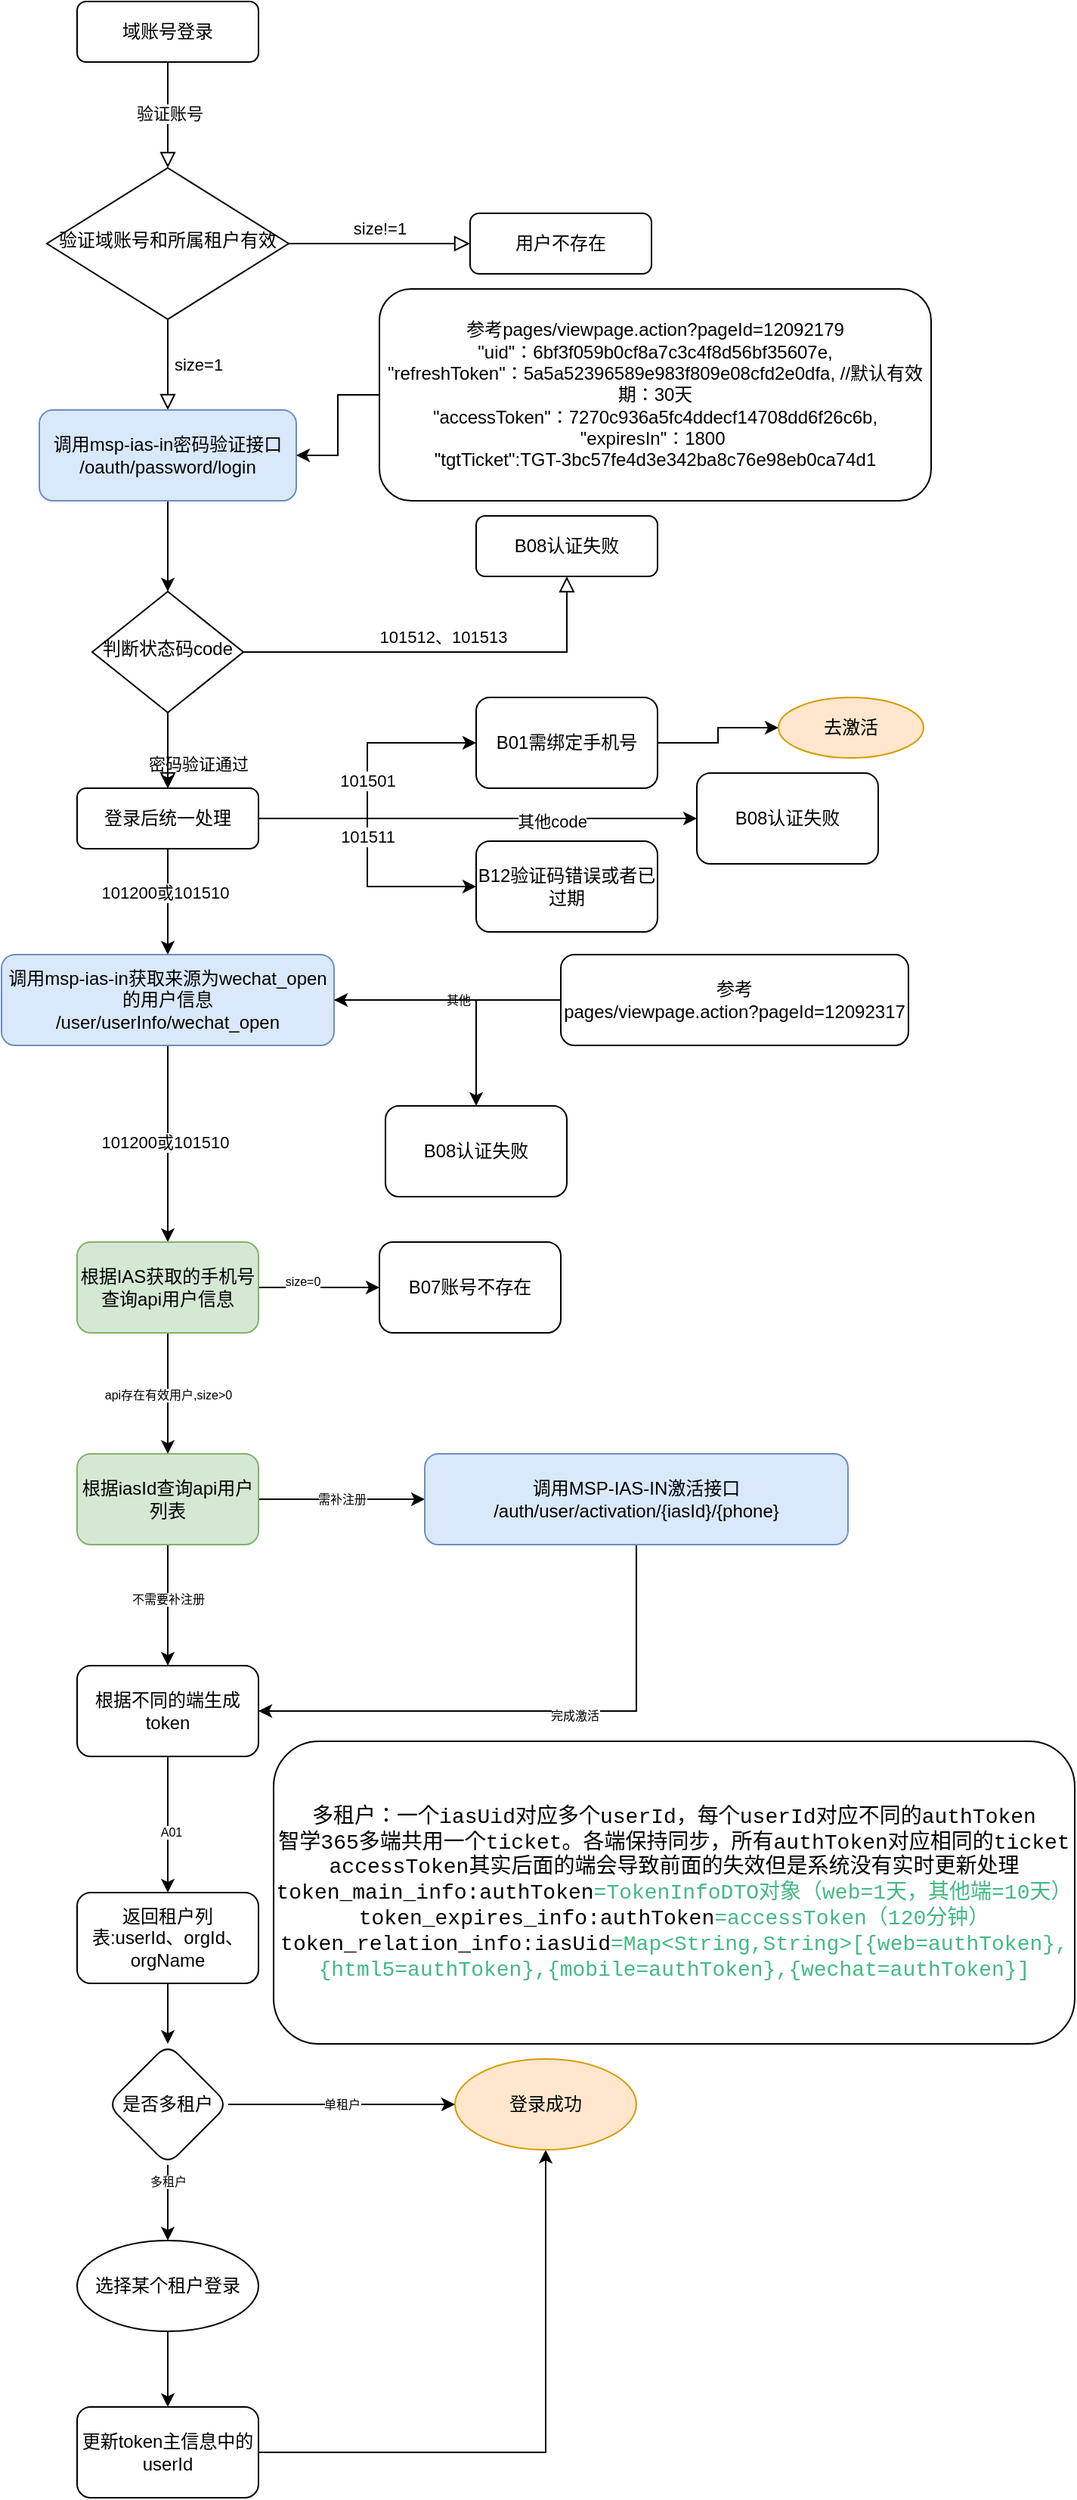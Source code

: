 <mxfile version="20.2.3" type="github">
  <diagram id="C5RBs43oDa-KdzZeNtuy" name="域账号登录流程">
    <mxGraphModel dx="1186" dy="739" grid="1" gridSize="10" guides="1" tooltips="1" connect="1" arrows="1" fold="1" page="1" pageScale="1" pageWidth="827" pageHeight="1169" math="0" shadow="0">
      <root>
        <mxCell id="WIyWlLk6GJQsqaUBKTNV-0" />
        <mxCell id="WIyWlLk6GJQsqaUBKTNV-1" parent="WIyWlLk6GJQsqaUBKTNV-0" />
        <mxCell id="WIyWlLk6GJQsqaUBKTNV-2" value="" style="rounded=0;html=1;jettySize=auto;orthogonalLoop=1;fontSize=11;endArrow=block;endFill=0;endSize=8;strokeWidth=1;shadow=0;labelBackgroundColor=none;edgeStyle=orthogonalEdgeStyle;" parent="WIyWlLk6GJQsqaUBKTNV-1" source="WIyWlLk6GJQsqaUBKTNV-3" target="WIyWlLk6GJQsqaUBKTNV-6" edge="1">
          <mxGeometry relative="1" as="geometry" />
        </mxCell>
        <mxCell id="Pwr3lfbOpaO_ZtEorQ9C-0" value="验证账号" style="edgeLabel;html=1;align=center;verticalAlign=middle;resizable=0;points=[];" vertex="1" connectable="0" parent="WIyWlLk6GJQsqaUBKTNV-2">
          <mxGeometry x="-0.029" y="1" relative="1" as="geometry">
            <mxPoint as="offset" />
          </mxGeometry>
        </mxCell>
        <mxCell id="WIyWlLk6GJQsqaUBKTNV-3" value="域账号登录" style="rounded=1;whiteSpace=wrap;html=1;fontSize=12;glass=0;strokeWidth=1;shadow=0;" parent="WIyWlLk6GJQsqaUBKTNV-1" vertex="1">
          <mxGeometry x="150" y="30" width="120" height="40" as="geometry" />
        </mxCell>
        <mxCell id="WIyWlLk6GJQsqaUBKTNV-4" value="size=1" style="rounded=0;html=1;jettySize=auto;orthogonalLoop=1;fontSize=11;endArrow=block;endFill=0;endSize=8;strokeWidth=1;shadow=0;labelBackgroundColor=none;edgeStyle=orthogonalEdgeStyle;entryX=0.5;entryY=0;entryDx=0;entryDy=0;" parent="WIyWlLk6GJQsqaUBKTNV-1" source="WIyWlLk6GJQsqaUBKTNV-6" target="Pwr3lfbOpaO_ZtEorQ9C-2" edge="1">
          <mxGeometry y="20" relative="1" as="geometry">
            <mxPoint as="offset" />
            <mxPoint x="200" y="340" as="targetPoint" />
          </mxGeometry>
        </mxCell>
        <mxCell id="WIyWlLk6GJQsqaUBKTNV-5" value="size!=1" style="edgeStyle=orthogonalEdgeStyle;rounded=0;html=1;jettySize=auto;orthogonalLoop=1;fontSize=11;endArrow=block;endFill=0;endSize=8;strokeWidth=1;shadow=0;labelBackgroundColor=none;" parent="WIyWlLk6GJQsqaUBKTNV-1" source="WIyWlLk6GJQsqaUBKTNV-6" target="WIyWlLk6GJQsqaUBKTNV-7" edge="1">
          <mxGeometry y="10" relative="1" as="geometry">
            <mxPoint as="offset" />
          </mxGeometry>
        </mxCell>
        <mxCell id="WIyWlLk6GJQsqaUBKTNV-6" value="验证域账号和所属租户有效" style="rhombus;whiteSpace=wrap;html=1;shadow=0;fontFamily=Helvetica;fontSize=12;align=center;strokeWidth=1;spacing=6;spacingTop=-4;" parent="WIyWlLk6GJQsqaUBKTNV-1" vertex="1">
          <mxGeometry x="130" y="140" width="160" height="100" as="geometry" />
        </mxCell>
        <mxCell id="WIyWlLk6GJQsqaUBKTNV-7" value="用户不存在" style="rounded=1;whiteSpace=wrap;html=1;fontSize=12;glass=0;strokeWidth=1;shadow=0;" parent="WIyWlLk6GJQsqaUBKTNV-1" vertex="1">
          <mxGeometry x="410" y="170" width="120" height="40" as="geometry" />
        </mxCell>
        <mxCell id="WIyWlLk6GJQsqaUBKTNV-8" value="密码验证通过" style="rounded=0;html=1;jettySize=auto;orthogonalLoop=1;fontSize=11;endArrow=block;endFill=0;endSize=8;strokeWidth=1;shadow=0;labelBackgroundColor=none;edgeStyle=orthogonalEdgeStyle;" parent="WIyWlLk6GJQsqaUBKTNV-1" source="WIyWlLk6GJQsqaUBKTNV-10" target="WIyWlLk6GJQsqaUBKTNV-11" edge="1">
          <mxGeometry x="0.333" y="20" relative="1" as="geometry">
            <mxPoint as="offset" />
          </mxGeometry>
        </mxCell>
        <mxCell id="WIyWlLk6GJQsqaUBKTNV-9" value="101512、101513" style="edgeStyle=orthogonalEdgeStyle;rounded=0;html=1;jettySize=auto;orthogonalLoop=1;fontSize=11;endArrow=block;endFill=0;endSize=8;strokeWidth=1;shadow=0;labelBackgroundColor=none;" parent="WIyWlLk6GJQsqaUBKTNV-1" source="WIyWlLk6GJQsqaUBKTNV-10" target="WIyWlLk6GJQsqaUBKTNV-12" edge="1">
          <mxGeometry y="10" relative="1" as="geometry">
            <mxPoint as="offset" />
          </mxGeometry>
        </mxCell>
        <mxCell id="4ldWUYvqaVlXKZqbolRm-0" value="" style="edgeStyle=orthogonalEdgeStyle;rounded=0;orthogonalLoop=1;jettySize=auto;html=1;" parent="WIyWlLk6GJQsqaUBKTNV-1" source="WIyWlLk6GJQsqaUBKTNV-10" target="WIyWlLk6GJQsqaUBKTNV-11" edge="1">
          <mxGeometry relative="1" as="geometry" />
        </mxCell>
        <mxCell id="WIyWlLk6GJQsqaUBKTNV-10" value="判断状态码code" style="rhombus;whiteSpace=wrap;html=1;shadow=0;fontFamily=Helvetica;fontSize=12;align=center;strokeWidth=1;spacing=6;spacingTop=-4;" parent="WIyWlLk6GJQsqaUBKTNV-1" vertex="1">
          <mxGeometry x="160" y="420" width="100" height="80" as="geometry" />
        </mxCell>
        <mxCell id="Pwr3lfbOpaO_ZtEorQ9C-6" value="101501" style="edgeStyle=orthogonalEdgeStyle;rounded=0;orthogonalLoop=1;jettySize=auto;html=1;" edge="1" parent="WIyWlLk6GJQsqaUBKTNV-1" source="WIyWlLk6GJQsqaUBKTNV-11" target="Pwr3lfbOpaO_ZtEorQ9C-5">
          <mxGeometry relative="1" as="geometry" />
        </mxCell>
        <mxCell id="Pwr3lfbOpaO_ZtEorQ9C-8" value="" style="edgeStyle=orthogonalEdgeStyle;rounded=0;orthogonalLoop=1;jettySize=auto;html=1;" edge="1" parent="WIyWlLk6GJQsqaUBKTNV-1" source="WIyWlLk6GJQsqaUBKTNV-11" target="Pwr3lfbOpaO_ZtEorQ9C-7">
          <mxGeometry relative="1" as="geometry" />
        </mxCell>
        <mxCell id="Pwr3lfbOpaO_ZtEorQ9C-9" value="101511" style="edgeLabel;html=1;align=center;verticalAlign=middle;resizable=0;points=[];" vertex="1" connectable="0" parent="Pwr3lfbOpaO_ZtEorQ9C-8">
          <mxGeometry x="-0.114" relative="1" as="geometry">
            <mxPoint as="offset" />
          </mxGeometry>
        </mxCell>
        <mxCell id="Pwr3lfbOpaO_ZtEorQ9C-11" value="" style="edgeStyle=orthogonalEdgeStyle;rounded=0;orthogonalLoop=1;jettySize=auto;html=1;" edge="1" parent="WIyWlLk6GJQsqaUBKTNV-1" source="WIyWlLk6GJQsqaUBKTNV-11" target="Pwr3lfbOpaO_ZtEorQ9C-10">
          <mxGeometry relative="1" as="geometry" />
        </mxCell>
        <mxCell id="Pwr3lfbOpaO_ZtEorQ9C-15" value="101200或101510" style="edgeLabel;html=1;align=center;verticalAlign=middle;resizable=0;points=[];" vertex="1" connectable="0" parent="Pwr3lfbOpaO_ZtEorQ9C-11">
          <mxGeometry x="-0.186" y="-2" relative="1" as="geometry">
            <mxPoint as="offset" />
          </mxGeometry>
        </mxCell>
        <mxCell id="Pwr3lfbOpaO_ZtEorQ9C-13" value="" style="edgeStyle=orthogonalEdgeStyle;rounded=0;orthogonalLoop=1;jettySize=auto;html=1;" edge="1" parent="WIyWlLk6GJQsqaUBKTNV-1" source="WIyWlLk6GJQsqaUBKTNV-11" target="Pwr3lfbOpaO_ZtEorQ9C-12">
          <mxGeometry relative="1" as="geometry" />
        </mxCell>
        <mxCell id="Pwr3lfbOpaO_ZtEorQ9C-14" value="其他code" style="edgeLabel;html=1;align=center;verticalAlign=middle;resizable=0;points=[];" vertex="1" connectable="0" parent="Pwr3lfbOpaO_ZtEorQ9C-13">
          <mxGeometry x="0.338" y="-1" relative="1" as="geometry">
            <mxPoint y="1" as="offset" />
          </mxGeometry>
        </mxCell>
        <mxCell id="WIyWlLk6GJQsqaUBKTNV-11" value="登录后统一处理" style="rounded=1;whiteSpace=wrap;html=1;fontSize=12;glass=0;strokeWidth=1;shadow=0;" parent="WIyWlLk6GJQsqaUBKTNV-1" vertex="1">
          <mxGeometry x="150" y="550" width="120" height="40" as="geometry" />
        </mxCell>
        <mxCell id="WIyWlLk6GJQsqaUBKTNV-12" value="B08认证失败" style="rounded=1;whiteSpace=wrap;html=1;fontSize=12;glass=0;strokeWidth=1;shadow=0;" parent="WIyWlLk6GJQsqaUBKTNV-1" vertex="1">
          <mxGeometry x="414" y="370" width="120" height="40" as="geometry" />
        </mxCell>
        <mxCell id="Pwr3lfbOpaO_ZtEorQ9C-3" value="" style="edgeStyle=orthogonalEdgeStyle;rounded=0;orthogonalLoop=1;jettySize=auto;html=1;" edge="1" parent="WIyWlLk6GJQsqaUBKTNV-1" source="Pwr3lfbOpaO_ZtEorQ9C-2" target="WIyWlLk6GJQsqaUBKTNV-10">
          <mxGeometry relative="1" as="geometry" />
        </mxCell>
        <mxCell id="Pwr3lfbOpaO_ZtEorQ9C-2" value="调用msp-ias-in密码验证接口&lt;br&gt;/oauth/password/login" style="rounded=1;whiteSpace=wrap;html=1;fillColor=#dae8fc;strokeColor=#6c8ebf;" vertex="1" parent="WIyWlLk6GJQsqaUBKTNV-1">
          <mxGeometry x="125" y="300" width="170" height="60" as="geometry" />
        </mxCell>
        <mxCell id="Pwr3lfbOpaO_ZtEorQ9C-43" value="" style="edgeStyle=orthogonalEdgeStyle;rounded=0;orthogonalLoop=1;jettySize=auto;html=1;fontSize=8;" edge="1" parent="WIyWlLk6GJQsqaUBKTNV-1" source="Pwr3lfbOpaO_ZtEorQ9C-5" target="Pwr3lfbOpaO_ZtEorQ9C-42">
          <mxGeometry relative="1" as="geometry" />
        </mxCell>
        <mxCell id="Pwr3lfbOpaO_ZtEorQ9C-5" value="B01需绑定手机号" style="whiteSpace=wrap;html=1;rounded=1;glass=0;strokeWidth=1;shadow=0;" vertex="1" parent="WIyWlLk6GJQsqaUBKTNV-1">
          <mxGeometry x="414" y="490" width="120" height="60" as="geometry" />
        </mxCell>
        <mxCell id="Pwr3lfbOpaO_ZtEorQ9C-7" value="B12验证码错误或者已过期" style="whiteSpace=wrap;html=1;rounded=1;glass=0;strokeWidth=1;shadow=0;" vertex="1" parent="WIyWlLk6GJQsqaUBKTNV-1">
          <mxGeometry x="414" y="585" width="120" height="60" as="geometry" />
        </mxCell>
        <mxCell id="Pwr3lfbOpaO_ZtEorQ9C-24" value="" style="edgeStyle=orthogonalEdgeStyle;rounded=0;orthogonalLoop=1;jettySize=auto;html=1;fontSize=8;" edge="1" parent="WIyWlLk6GJQsqaUBKTNV-1" source="Pwr3lfbOpaO_ZtEorQ9C-10" target="Pwr3lfbOpaO_ZtEorQ9C-23">
          <mxGeometry relative="1" as="geometry" />
        </mxCell>
        <mxCell id="Pwr3lfbOpaO_ZtEorQ9C-25" value="&lt;span style=&quot;font-size: 11px;&quot;&gt;101200或101510&lt;/span&gt;" style="edgeLabel;html=1;align=center;verticalAlign=middle;resizable=0;points=[];fontSize=8;" vertex="1" connectable="0" parent="Pwr3lfbOpaO_ZtEorQ9C-24">
          <mxGeometry x="-0.025" y="-2" relative="1" as="geometry">
            <mxPoint as="offset" />
          </mxGeometry>
        </mxCell>
        <mxCell id="Pwr3lfbOpaO_ZtEorQ9C-27" value="其他" style="edgeStyle=orthogonalEdgeStyle;rounded=0;orthogonalLoop=1;jettySize=auto;html=1;fontSize=8;" edge="1" parent="WIyWlLk6GJQsqaUBKTNV-1" source="Pwr3lfbOpaO_ZtEorQ9C-10" target="Pwr3lfbOpaO_ZtEorQ9C-26">
          <mxGeometry relative="1" as="geometry" />
        </mxCell>
        <mxCell id="Pwr3lfbOpaO_ZtEorQ9C-10" value="调用msp-ias-in获取来源为wechat_open的用户信息&lt;br&gt;/user/userInfo/wechat_open" style="whiteSpace=wrap;html=1;rounded=1;glass=0;strokeWidth=1;shadow=0;fillColor=#dae8fc;strokeColor=#6c8ebf;" vertex="1" parent="WIyWlLk6GJQsqaUBKTNV-1">
          <mxGeometry x="100" y="660" width="220" height="60" as="geometry" />
        </mxCell>
        <mxCell id="Pwr3lfbOpaO_ZtEorQ9C-12" value="B08认证失败" style="whiteSpace=wrap;html=1;rounded=1;glass=0;strokeWidth=1;shadow=0;" vertex="1" parent="WIyWlLk6GJQsqaUBKTNV-1">
          <mxGeometry x="560" y="540" width="120" height="60" as="geometry" />
        </mxCell>
        <mxCell id="Pwr3lfbOpaO_ZtEorQ9C-19" style="edgeStyle=orthogonalEdgeStyle;rounded=0;orthogonalLoop=1;jettySize=auto;html=1;entryX=1;entryY=0.5;entryDx=0;entryDy=0;fontSize=8;" edge="1" parent="WIyWlLk6GJQsqaUBKTNV-1" source="Pwr3lfbOpaO_ZtEorQ9C-16" target="Pwr3lfbOpaO_ZtEorQ9C-2">
          <mxGeometry relative="1" as="geometry" />
        </mxCell>
        <mxCell id="Pwr3lfbOpaO_ZtEorQ9C-16" value="&lt;div&gt;参考pages/viewpage.action?pageId=12092179&lt;/div&gt;&lt;div&gt;&quot;uid&quot;：6bf3f059b0cf8a7c3c4f8d56bf35607e,&lt;/div&gt;&lt;div&gt;&quot;refreshToken&quot;：5a5a52396589e983f809e08cfd2e0dfa, //默认有效期：30天&lt;/div&gt;&lt;div&gt;&quot;accessToken&quot;：7270c936a5fc4ddecf14708dd6f26c6b,&lt;/div&gt;&lt;div&gt;&quot;expiresIn&quot;：1800&amp;nbsp;&lt;/div&gt;&lt;div&gt;&quot;tgtTicket&quot;:TGT-3bc57fe4d3e342ba8c76e98eb0ca74d1&lt;/div&gt;" style="rounded=1;whiteSpace=wrap;html=1;" vertex="1" parent="WIyWlLk6GJQsqaUBKTNV-1">
          <mxGeometry x="350" y="220" width="365" height="140" as="geometry" />
        </mxCell>
        <mxCell id="Pwr3lfbOpaO_ZtEorQ9C-22" value="" style="edgeStyle=orthogonalEdgeStyle;rounded=0;orthogonalLoop=1;jettySize=auto;html=1;fontSize=8;" edge="1" parent="WIyWlLk6GJQsqaUBKTNV-1" source="Pwr3lfbOpaO_ZtEorQ9C-20" target="Pwr3lfbOpaO_ZtEorQ9C-10">
          <mxGeometry relative="1" as="geometry" />
        </mxCell>
        <mxCell id="Pwr3lfbOpaO_ZtEorQ9C-20" value="参考&lt;br&gt;pages/viewpage.action?pageId=12092317" style="whiteSpace=wrap;html=1;rounded=1;glass=0;strokeWidth=1;shadow=0;" vertex="1" parent="WIyWlLk6GJQsqaUBKTNV-1">
          <mxGeometry x="470" y="660" width="230" height="60" as="geometry" />
        </mxCell>
        <mxCell id="Pwr3lfbOpaO_ZtEorQ9C-29" value="" style="edgeStyle=orthogonalEdgeStyle;rounded=0;orthogonalLoop=1;jettySize=auto;html=1;fontSize=8;" edge="1" parent="WIyWlLk6GJQsqaUBKTNV-1" source="Pwr3lfbOpaO_ZtEorQ9C-23" target="Pwr3lfbOpaO_ZtEorQ9C-28">
          <mxGeometry relative="1" as="geometry" />
        </mxCell>
        <mxCell id="Pwr3lfbOpaO_ZtEorQ9C-30" value="size=0" style="edgeLabel;html=1;align=center;verticalAlign=middle;resizable=0;points=[];fontSize=8;" vertex="1" connectable="0" parent="Pwr3lfbOpaO_ZtEorQ9C-29">
          <mxGeometry x="-0.275" y="5" relative="1" as="geometry">
            <mxPoint y="1" as="offset" />
          </mxGeometry>
        </mxCell>
        <mxCell id="Pwr3lfbOpaO_ZtEorQ9C-34" value="" style="edgeStyle=orthogonalEdgeStyle;rounded=0;orthogonalLoop=1;jettySize=auto;html=1;fontSize=8;" edge="1" parent="WIyWlLk6GJQsqaUBKTNV-1" source="Pwr3lfbOpaO_ZtEorQ9C-23" target="Pwr3lfbOpaO_ZtEorQ9C-33">
          <mxGeometry relative="1" as="geometry" />
        </mxCell>
        <mxCell id="Pwr3lfbOpaO_ZtEorQ9C-35" value="api存在有效用户,size&amp;gt;0" style="edgeLabel;html=1;align=center;verticalAlign=middle;resizable=0;points=[];fontSize=8;" vertex="1" connectable="0" parent="Pwr3lfbOpaO_ZtEorQ9C-34">
          <mxGeometry x="0.013" relative="1" as="geometry">
            <mxPoint as="offset" />
          </mxGeometry>
        </mxCell>
        <mxCell id="Pwr3lfbOpaO_ZtEorQ9C-23" value="根据IAS获取的手机号&lt;br&gt;查询api用户信息" style="whiteSpace=wrap;html=1;rounded=1;glass=0;strokeWidth=1;shadow=0;fillColor=#d5e8d4;strokeColor=#82b366;" vertex="1" parent="WIyWlLk6GJQsqaUBKTNV-1">
          <mxGeometry x="150" y="850" width="120" height="60" as="geometry" />
        </mxCell>
        <mxCell id="Pwr3lfbOpaO_ZtEorQ9C-26" value="B08认证失败" style="whiteSpace=wrap;html=1;rounded=1;glass=0;strokeWidth=1;shadow=0;" vertex="1" parent="WIyWlLk6GJQsqaUBKTNV-1">
          <mxGeometry x="354" y="760" width="120" height="60" as="geometry" />
        </mxCell>
        <mxCell id="Pwr3lfbOpaO_ZtEorQ9C-28" value="B07账号不存在" style="whiteSpace=wrap;html=1;rounded=1;glass=0;strokeWidth=1;shadow=0;" vertex="1" parent="WIyWlLk6GJQsqaUBKTNV-1">
          <mxGeometry x="350" y="850" width="120" height="60" as="geometry" />
        </mxCell>
        <mxCell id="Pwr3lfbOpaO_ZtEorQ9C-37" value="" style="edgeStyle=orthogonalEdgeStyle;rounded=0;orthogonalLoop=1;jettySize=auto;html=1;fontSize=8;" edge="1" parent="WIyWlLk6GJQsqaUBKTNV-1" source="Pwr3lfbOpaO_ZtEorQ9C-33" target="Pwr3lfbOpaO_ZtEorQ9C-36">
          <mxGeometry relative="1" as="geometry" />
        </mxCell>
        <mxCell id="Pwr3lfbOpaO_ZtEorQ9C-38" value="不需要补注册" style="edgeLabel;html=1;align=center;verticalAlign=middle;resizable=0;points=[];fontSize=8;" vertex="1" connectable="0" parent="Pwr3lfbOpaO_ZtEorQ9C-37">
          <mxGeometry x="-0.1" relative="1" as="geometry">
            <mxPoint as="offset" />
          </mxGeometry>
        </mxCell>
        <mxCell id="Pwr3lfbOpaO_ZtEorQ9C-40" value="需补注册" style="edgeStyle=orthogonalEdgeStyle;rounded=0;orthogonalLoop=1;jettySize=auto;html=1;fontSize=8;" edge="1" parent="WIyWlLk6GJQsqaUBKTNV-1" source="Pwr3lfbOpaO_ZtEorQ9C-33" target="Pwr3lfbOpaO_ZtEorQ9C-39">
          <mxGeometry relative="1" as="geometry" />
        </mxCell>
        <mxCell id="Pwr3lfbOpaO_ZtEorQ9C-33" value="根据iasId查询api用户列表" style="whiteSpace=wrap;html=1;rounded=1;glass=0;strokeWidth=1;shadow=0;fillColor=#d5e8d4;strokeColor=#82b366;" vertex="1" parent="WIyWlLk6GJQsqaUBKTNV-1">
          <mxGeometry x="150" y="990" width="120" height="60" as="geometry" />
        </mxCell>
        <mxCell id="Pwr3lfbOpaO_ZtEorQ9C-47" value="" style="edgeStyle=orthogonalEdgeStyle;rounded=0;orthogonalLoop=1;jettySize=auto;html=1;fontSize=8;" edge="1" parent="WIyWlLk6GJQsqaUBKTNV-1" source="Pwr3lfbOpaO_ZtEorQ9C-36" target="Pwr3lfbOpaO_ZtEorQ9C-46">
          <mxGeometry relative="1" as="geometry" />
        </mxCell>
        <mxCell id="Pwr3lfbOpaO_ZtEorQ9C-48" value="A01" style="edgeLabel;html=1;align=center;verticalAlign=middle;resizable=0;points=[];fontSize=8;" vertex="1" connectable="0" parent="Pwr3lfbOpaO_ZtEorQ9C-47">
          <mxGeometry x="0.1" y="2" relative="1" as="geometry">
            <mxPoint as="offset" />
          </mxGeometry>
        </mxCell>
        <mxCell id="Pwr3lfbOpaO_ZtEorQ9C-36" value="根据不同的端生成token" style="whiteSpace=wrap;html=1;rounded=1;glass=0;strokeWidth=1;shadow=0;" vertex="1" parent="WIyWlLk6GJQsqaUBKTNV-1">
          <mxGeometry x="150" y="1130" width="120" height="60" as="geometry" />
        </mxCell>
        <mxCell id="Pwr3lfbOpaO_ZtEorQ9C-44" style="edgeStyle=orthogonalEdgeStyle;rounded=0;orthogonalLoop=1;jettySize=auto;html=1;entryX=1;entryY=0.5;entryDx=0;entryDy=0;fontSize=8;exitX=0.5;exitY=1;exitDx=0;exitDy=0;" edge="1" parent="WIyWlLk6GJQsqaUBKTNV-1" source="Pwr3lfbOpaO_ZtEorQ9C-39" target="Pwr3lfbOpaO_ZtEorQ9C-36">
          <mxGeometry relative="1" as="geometry">
            <mxPoint x="570" y="1110" as="sourcePoint" />
          </mxGeometry>
        </mxCell>
        <mxCell id="Pwr3lfbOpaO_ZtEorQ9C-45" value="完成激活" style="edgeLabel;html=1;align=center;verticalAlign=middle;resizable=0;points=[];fontSize=8;" vertex="1" connectable="0" parent="Pwr3lfbOpaO_ZtEorQ9C-44">
          <mxGeometry x="-0.161" y="3" relative="1" as="geometry">
            <mxPoint as="offset" />
          </mxGeometry>
        </mxCell>
        <mxCell id="Pwr3lfbOpaO_ZtEorQ9C-39" value="调用MSP-IAS-IN激活接口&lt;br&gt;/auth/user/activation/{iasId}/{phone}" style="whiteSpace=wrap;html=1;rounded=1;glass=0;strokeWidth=1;shadow=0;fillColor=#dae8fc;strokeColor=#6c8ebf;" vertex="1" parent="WIyWlLk6GJQsqaUBKTNV-1">
          <mxGeometry x="380" y="990" width="280" height="60" as="geometry" />
        </mxCell>
        <mxCell id="Pwr3lfbOpaO_ZtEorQ9C-42" value="去激活" style="ellipse;whiteSpace=wrap;html=1;rounded=1;glass=0;strokeWidth=1;shadow=0;fillColor=#ffe6cc;strokeColor=#d79b00;" vertex="1" parent="WIyWlLk6GJQsqaUBKTNV-1">
          <mxGeometry x="614" y="490" width="96" height="40" as="geometry" />
        </mxCell>
        <mxCell id="Pwr3lfbOpaO_ZtEorQ9C-50" value="" style="edgeStyle=orthogonalEdgeStyle;rounded=0;orthogonalLoop=1;jettySize=auto;html=1;fontSize=8;exitX=0.5;exitY=1;exitDx=0;exitDy=0;" edge="1" parent="WIyWlLk6GJQsqaUBKTNV-1" source="Pwr3lfbOpaO_ZtEorQ9C-53" target="Pwr3lfbOpaO_ZtEorQ9C-49">
          <mxGeometry relative="1" as="geometry" />
        </mxCell>
        <mxCell id="Pwr3lfbOpaO_ZtEorQ9C-57" value="多租户" style="edgeLabel;html=1;align=center;verticalAlign=middle;resizable=0;points=[];fontSize=8;" vertex="1" connectable="0" parent="Pwr3lfbOpaO_ZtEorQ9C-50">
          <mxGeometry x="-0.55" relative="1" as="geometry">
            <mxPoint as="offset" />
          </mxGeometry>
        </mxCell>
        <mxCell id="Pwr3lfbOpaO_ZtEorQ9C-54" value="" style="edgeStyle=orthogonalEdgeStyle;rounded=0;orthogonalLoop=1;jettySize=auto;html=1;fontSize=8;" edge="1" parent="WIyWlLk6GJQsqaUBKTNV-1" source="Pwr3lfbOpaO_ZtEorQ9C-46" target="Pwr3lfbOpaO_ZtEorQ9C-53">
          <mxGeometry relative="1" as="geometry" />
        </mxCell>
        <mxCell id="Pwr3lfbOpaO_ZtEorQ9C-46" value="返回租户列表:userId、orgId、orgName" style="whiteSpace=wrap;html=1;rounded=1;glass=0;strokeWidth=1;shadow=0;" vertex="1" parent="WIyWlLk6GJQsqaUBKTNV-1">
          <mxGeometry x="150" y="1280" width="120" height="60" as="geometry" />
        </mxCell>
        <mxCell id="Pwr3lfbOpaO_ZtEorQ9C-52" value="" style="edgeStyle=orthogonalEdgeStyle;rounded=0;orthogonalLoop=1;jettySize=auto;html=1;fontSize=8;" edge="1" parent="WIyWlLk6GJQsqaUBKTNV-1" source="Pwr3lfbOpaO_ZtEorQ9C-49" target="Pwr3lfbOpaO_ZtEorQ9C-51">
          <mxGeometry relative="1" as="geometry" />
        </mxCell>
        <mxCell id="Pwr3lfbOpaO_ZtEorQ9C-49" value="选择某个租户登录" style="ellipse;whiteSpace=wrap;html=1;rounded=1;glass=0;strokeWidth=1;shadow=0;" vertex="1" parent="WIyWlLk6GJQsqaUBKTNV-1">
          <mxGeometry x="150" y="1510" width="120" height="60" as="geometry" />
        </mxCell>
        <mxCell id="Pwr3lfbOpaO_ZtEorQ9C-61" style="edgeStyle=orthogonalEdgeStyle;rounded=0;orthogonalLoop=1;jettySize=auto;html=1;entryX=0.5;entryY=1;entryDx=0;entryDy=0;fontSize=8;" edge="1" parent="WIyWlLk6GJQsqaUBKTNV-1" source="Pwr3lfbOpaO_ZtEorQ9C-51" target="Pwr3lfbOpaO_ZtEorQ9C-59">
          <mxGeometry relative="1" as="geometry" />
        </mxCell>
        <mxCell id="Pwr3lfbOpaO_ZtEorQ9C-51" value="更新token主信息中的&lt;br&gt;userId" style="whiteSpace=wrap;html=1;rounded=1;glass=0;strokeWidth=1;shadow=0;" vertex="1" parent="WIyWlLk6GJQsqaUBKTNV-1">
          <mxGeometry x="150" y="1620" width="120" height="60" as="geometry" />
        </mxCell>
        <mxCell id="Pwr3lfbOpaO_ZtEorQ9C-60" value="单租户" style="edgeStyle=orthogonalEdgeStyle;rounded=0;orthogonalLoop=1;jettySize=auto;html=1;fontSize=8;" edge="1" parent="WIyWlLk6GJQsqaUBKTNV-1" source="Pwr3lfbOpaO_ZtEorQ9C-53" target="Pwr3lfbOpaO_ZtEorQ9C-59">
          <mxGeometry relative="1" as="geometry" />
        </mxCell>
        <mxCell id="Pwr3lfbOpaO_ZtEorQ9C-53" value="是否多租户" style="rhombus;whiteSpace=wrap;html=1;rounded=1;glass=0;strokeWidth=1;shadow=0;" vertex="1" parent="WIyWlLk6GJQsqaUBKTNV-1">
          <mxGeometry x="170" y="1380" width="80" height="80" as="geometry" />
        </mxCell>
        <mxCell id="Pwr3lfbOpaO_ZtEorQ9C-59" value="登录成功" style="ellipse;whiteSpace=wrap;html=1;rounded=1;glass=0;strokeWidth=1;shadow=0;fillColor=#ffe6cc;strokeColor=#d79b00;" vertex="1" parent="WIyWlLk6GJQsqaUBKTNV-1">
          <mxGeometry x="400" y="1390" width="120" height="60" as="geometry" />
        </mxCell>
        <mxCell id="Pwr3lfbOpaO_ZtEorQ9C-62" value="&lt;span style=&quot;font-family: Consolas, Menlo, Courier, monospace; font-size: 14px; text-align: start; background-color: rgb(255, 255, 255);&quot;&gt;多租户：一个iasUid对应&lt;/span&gt;&lt;span style=&quot;font-family: Consolas, Menlo, Courier, monospace; font-size: 14px; text-align: start; background-color: rgb(255, 255, 255);&quot;&gt;多个userId&lt;/span&gt;&lt;span style=&quot;font-family: Consolas, Menlo, Courier, monospace; font-size: 14px; text-align: start; background-color: rgb(255, 255, 255);&quot;&gt;，每个userId对应不同的authToken&lt;br&gt;智学365多端共用一个ticket。各端保持同步，所有authToken对应相同的ticket&lt;br&gt;accessToken其实后面的端会导致前面的失效但是系统没有实时更新处理&lt;br&gt;token_main_info:authToken&lt;/span&gt;&lt;span style=&quot;font-family: Consolas, Menlo, Courier, monospace; font-size: 14px; text-align: start; background-color: rgb(255, 255, 255);&quot;&gt;&lt;font color=&quot;#42b983&quot;&gt;=TokenInfoDTO对象（web=1天，其他端=10天）&lt;/font&gt;&lt;br&gt;token_expires_info:authToken&lt;/span&gt;&lt;span style=&quot;font-family: Consolas, Menlo, Courier, monospace; font-size: 14px; text-align: start; background-color: rgb(255, 255, 255);&quot;&gt;&lt;font color=&quot;#42b983&quot;&gt;=accessToken（120分钟）&lt;/font&gt;&lt;br&gt;token_relation_info:iasUid&lt;/span&gt;&lt;span style=&quot;color: rgb(66, 185, 131); font-family: Consolas, Menlo, Courier, monospace; font-size: 14px; text-align: start; background-color: rgb(255, 255, 255);&quot;&gt;=Map&amp;lt;String,String&amp;gt;[{web=authToken},{html5=authToken},{mobile=authToken},{wechat=authToken}]&lt;br&gt;&lt;/span&gt;" style="rounded=1;whiteSpace=wrap;html=1;fontSize=8;" vertex="1" parent="WIyWlLk6GJQsqaUBKTNV-1">
          <mxGeometry x="280" y="1180" width="530" height="200" as="geometry" />
        </mxCell>
      </root>
    </mxGraphModel>
  </diagram>
</mxfile>
